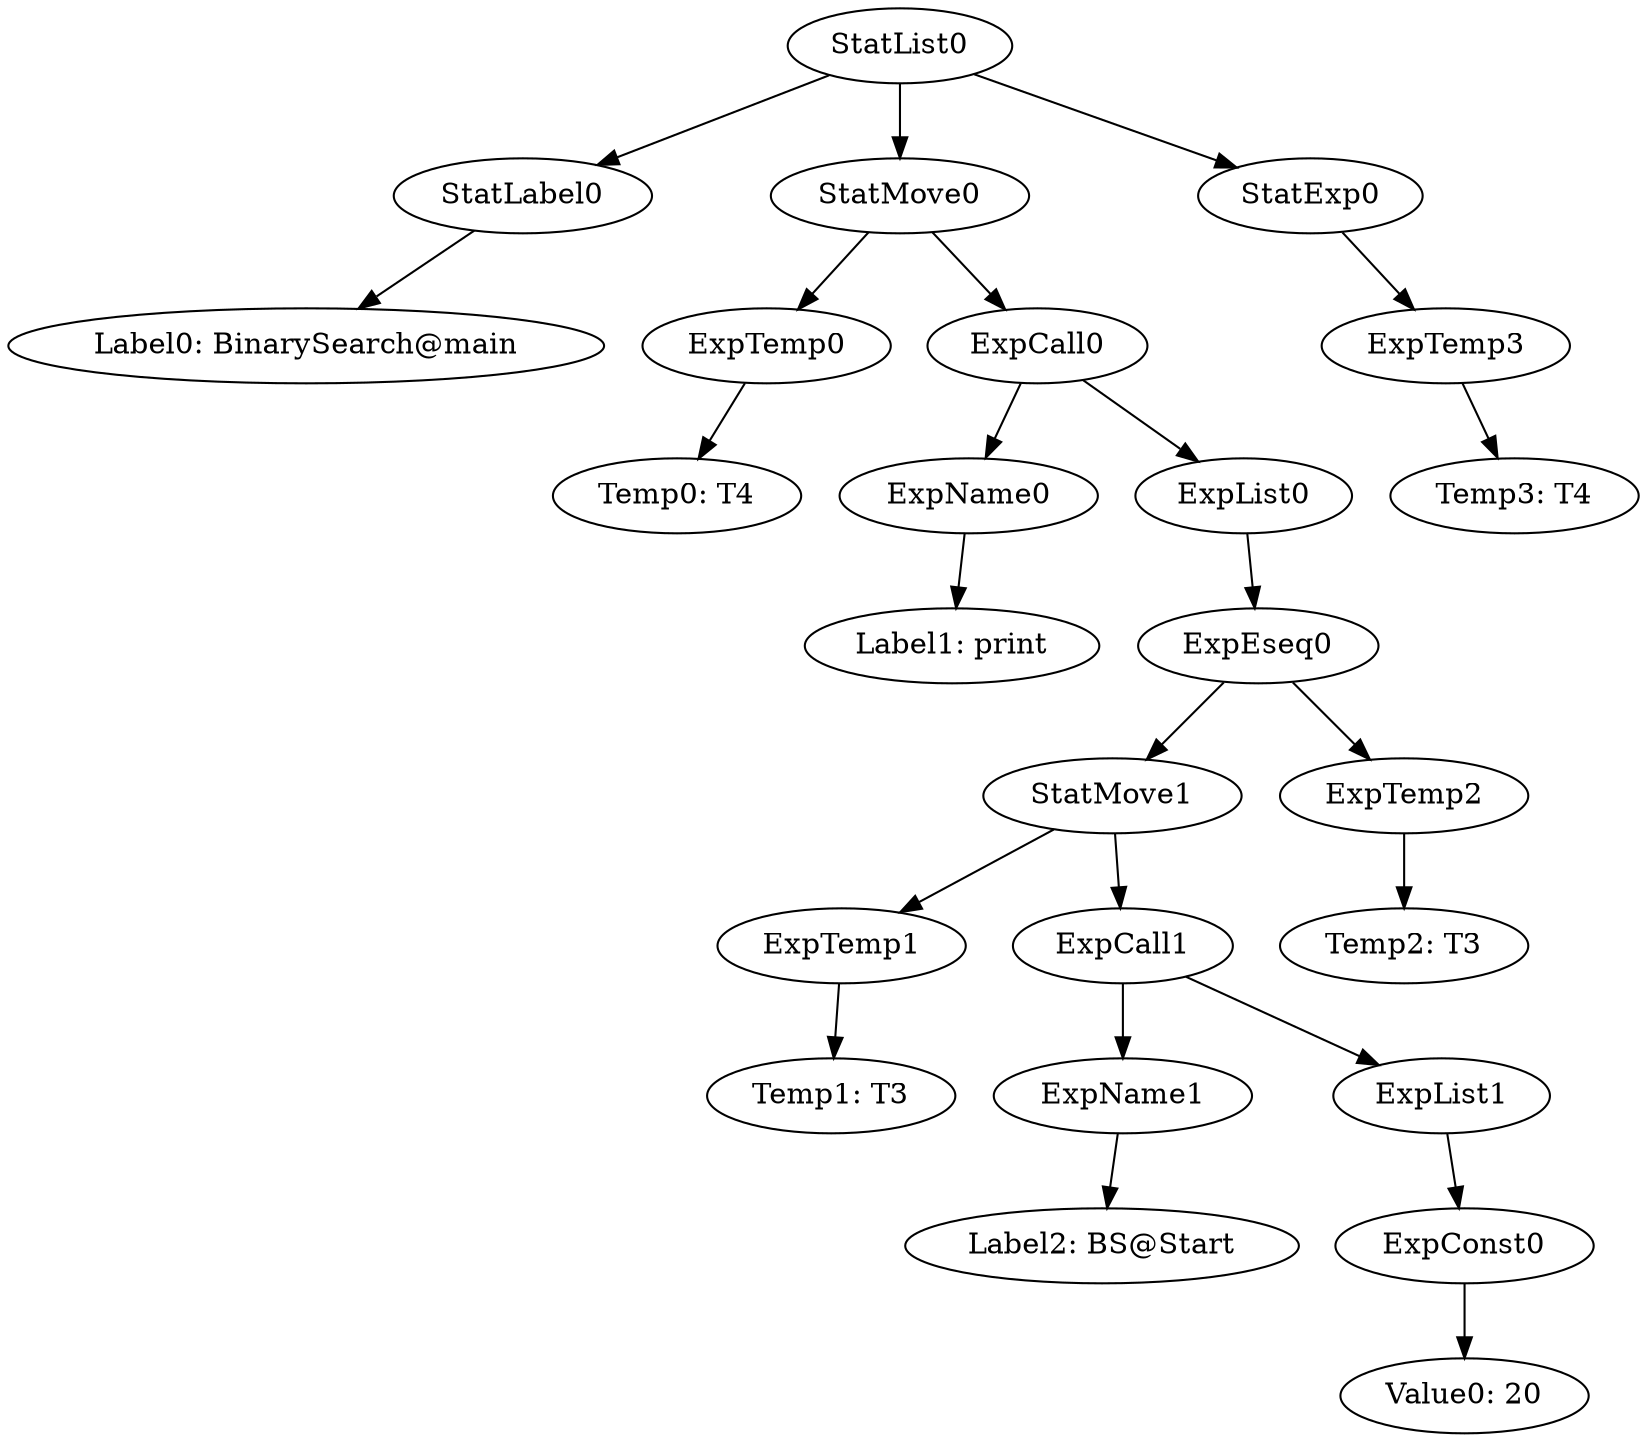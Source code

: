 digraph {
	ordering = out;
	ExpTemp3 -> "Temp3: T4";
	ExpTemp2 -> "Temp2: T3";
	ExpEseq0 -> StatMove1;
	ExpEseq0 -> ExpTemp2;
	ExpConst0 -> "Value0: 20";
	StatMove0 -> ExpTemp0;
	StatMove0 -> ExpCall0;
	ExpList0 -> ExpEseq0;
	ExpCall1 -> ExpName1;
	ExpCall1 -> ExpList1;
	StatExp0 -> ExpTemp3;
	ExpTemp0 -> "Temp0: T4";
	StatList0 -> StatLabel0;
	StatList0 -> StatMove0;
	StatList0 -> StatExp0;
	StatLabel0 -> "Label0: BinarySearch@main";
	ExpName0 -> "Label1: print";
	ExpCall0 -> ExpName0;
	ExpCall0 -> ExpList0;
	ExpTemp1 -> "Temp1: T3";
	ExpList1 -> ExpConst0;
	StatMove1 -> ExpTemp1;
	StatMove1 -> ExpCall1;
	ExpName1 -> "Label2: BS@Start";
}

